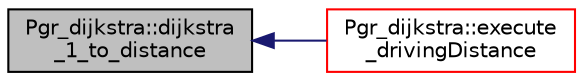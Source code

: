 digraph "Pgr_dijkstra::dijkstra_1_to_distance"
{
  edge [fontname="Helvetica",fontsize="10",labelfontname="Helvetica",labelfontsize="10"];
  node [fontname="Helvetica",fontsize="10",shape=record];
  rankdir="LR";
  Node56 [label="Pgr_dijkstra::dijkstra\l_1_to_distance",height=0.2,width=0.4,color="black", fillcolor="grey75", style="filled", fontcolor="black"];
  Node56 -> Node57 [dir="back",color="midnightblue",fontsize="10",style="solid",fontname="Helvetica"];
  Node57 [label="Pgr_dijkstra::execute\l_drivingDistance",height=0.2,width=0.4,color="red", fillcolor="white", style="filled",URL="$classPgr__dijkstra.html#acd2295cfb5f7b22c5164dc8b3b709549",tooltip="to use with driving distance "];
}
